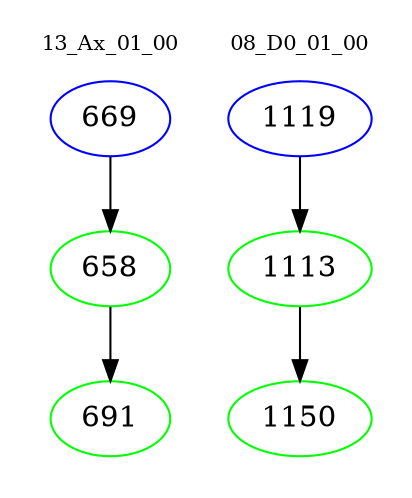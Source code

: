 digraph{
subgraph cluster_0 {
color = white
label = "13_Ax_01_00";
fontsize=10;
T0_669 [label="669", color="blue"]
T0_669 -> T0_658 [color="black"]
T0_658 [label="658", color="green"]
T0_658 -> T0_691 [color="black"]
T0_691 [label="691", color="green"]
}
subgraph cluster_1 {
color = white
label = "08_D0_01_00";
fontsize=10;
T1_1119 [label="1119", color="blue"]
T1_1119 -> T1_1113 [color="black"]
T1_1113 [label="1113", color="green"]
T1_1113 -> T1_1150 [color="black"]
T1_1150 [label="1150", color="green"]
}
}

